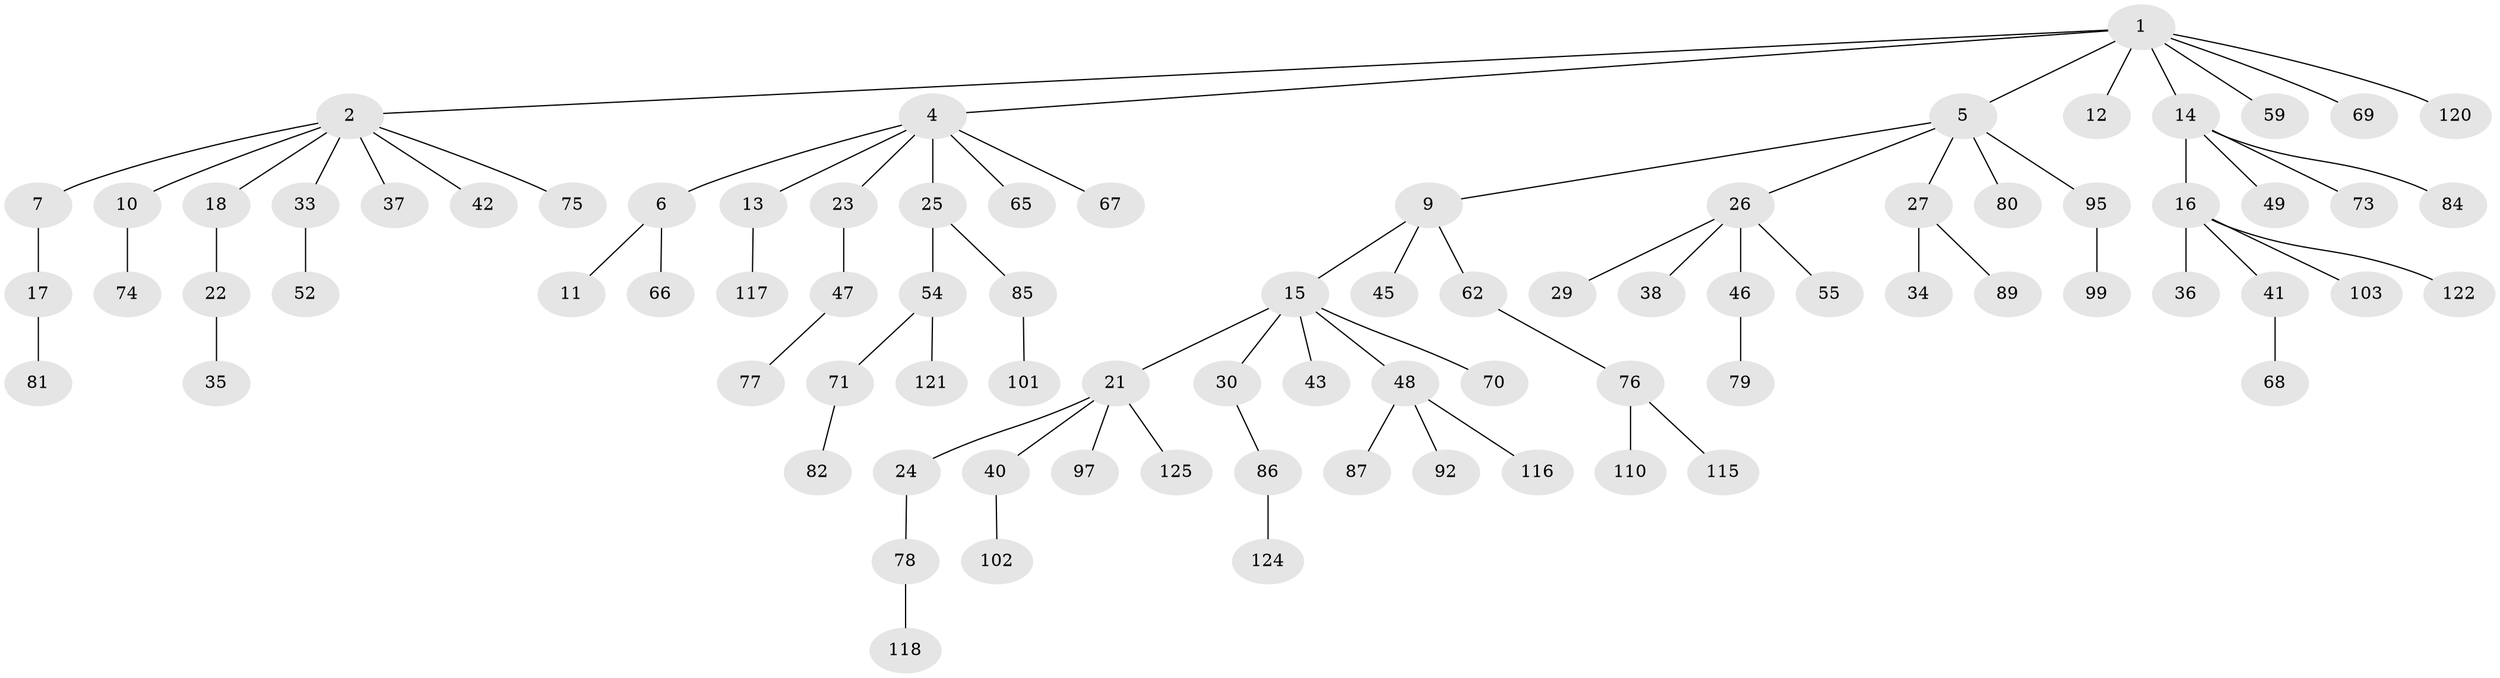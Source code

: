 // Generated by graph-tools (version 1.1) at 2025/52/02/27/25 19:52:13]
// undirected, 84 vertices, 83 edges
graph export_dot {
graph [start="1"]
  node [color=gray90,style=filled];
  1 [super="+58"];
  2 [super="+3"];
  4 [super="+8"];
  5 [super="+94"];
  6 [super="+109"];
  7;
  9 [super="+61"];
  10 [super="+57"];
  11 [super="+20"];
  12;
  13 [super="+50"];
  14 [super="+51"];
  15 [super="+31"];
  16 [super="+19"];
  17 [super="+56"];
  18;
  21 [super="+90"];
  22 [super="+105"];
  23 [super="+39"];
  24;
  25 [super="+32"];
  26 [super="+28"];
  27 [super="+96"];
  29;
  30;
  33 [super="+44"];
  34 [super="+106"];
  35;
  36 [super="+60"];
  37;
  38 [super="+93"];
  40;
  41 [super="+53"];
  42;
  43;
  45;
  46 [super="+113"];
  47 [super="+64"];
  48 [super="+63"];
  49;
  52;
  54 [super="+83"];
  55;
  59 [super="+72"];
  62;
  65 [super="+91"];
  66;
  67 [super="+112"];
  68 [super="+104"];
  69;
  70;
  71;
  73;
  74;
  75;
  76 [super="+114"];
  77;
  78 [super="+119"];
  79;
  80 [super="+100"];
  81;
  82;
  84;
  85 [super="+88"];
  86 [super="+111"];
  87;
  89 [super="+98"];
  92;
  95;
  97 [super="+108"];
  99;
  101;
  102 [super="+107"];
  103;
  110;
  115;
  116;
  117 [super="+123"];
  118;
  120;
  121;
  122;
  124;
  125;
  1 -- 2;
  1 -- 4;
  1 -- 5;
  1 -- 12;
  1 -- 14;
  1 -- 69;
  1 -- 120;
  1 -- 59;
  2 -- 18;
  2 -- 42;
  2 -- 75;
  2 -- 33;
  2 -- 37;
  2 -- 7;
  2 -- 10;
  4 -- 6;
  4 -- 23;
  4 -- 25;
  4 -- 67;
  4 -- 65;
  4 -- 13;
  5 -- 9;
  5 -- 26;
  5 -- 27;
  5 -- 80;
  5 -- 95;
  6 -- 11;
  6 -- 66;
  7 -- 17;
  9 -- 15;
  9 -- 45;
  9 -- 62;
  10 -- 74;
  13 -- 117;
  14 -- 16;
  14 -- 49;
  14 -- 84;
  14 -- 73;
  15 -- 21;
  15 -- 30;
  15 -- 43;
  15 -- 48;
  15 -- 70;
  16 -- 41;
  16 -- 103;
  16 -- 122;
  16 -- 36;
  17 -- 81;
  18 -- 22;
  21 -- 24;
  21 -- 40;
  21 -- 125;
  21 -- 97;
  22 -- 35;
  23 -- 47;
  24 -- 78;
  25 -- 54;
  25 -- 85;
  26 -- 29;
  26 -- 46;
  26 -- 38;
  26 -- 55;
  27 -- 34;
  27 -- 89;
  30 -- 86;
  33 -- 52;
  40 -- 102;
  41 -- 68;
  46 -- 79;
  47 -- 77;
  48 -- 87;
  48 -- 116;
  48 -- 92;
  54 -- 71;
  54 -- 121;
  62 -- 76;
  71 -- 82;
  76 -- 110;
  76 -- 115;
  78 -- 118;
  85 -- 101;
  86 -- 124;
  95 -- 99;
}
